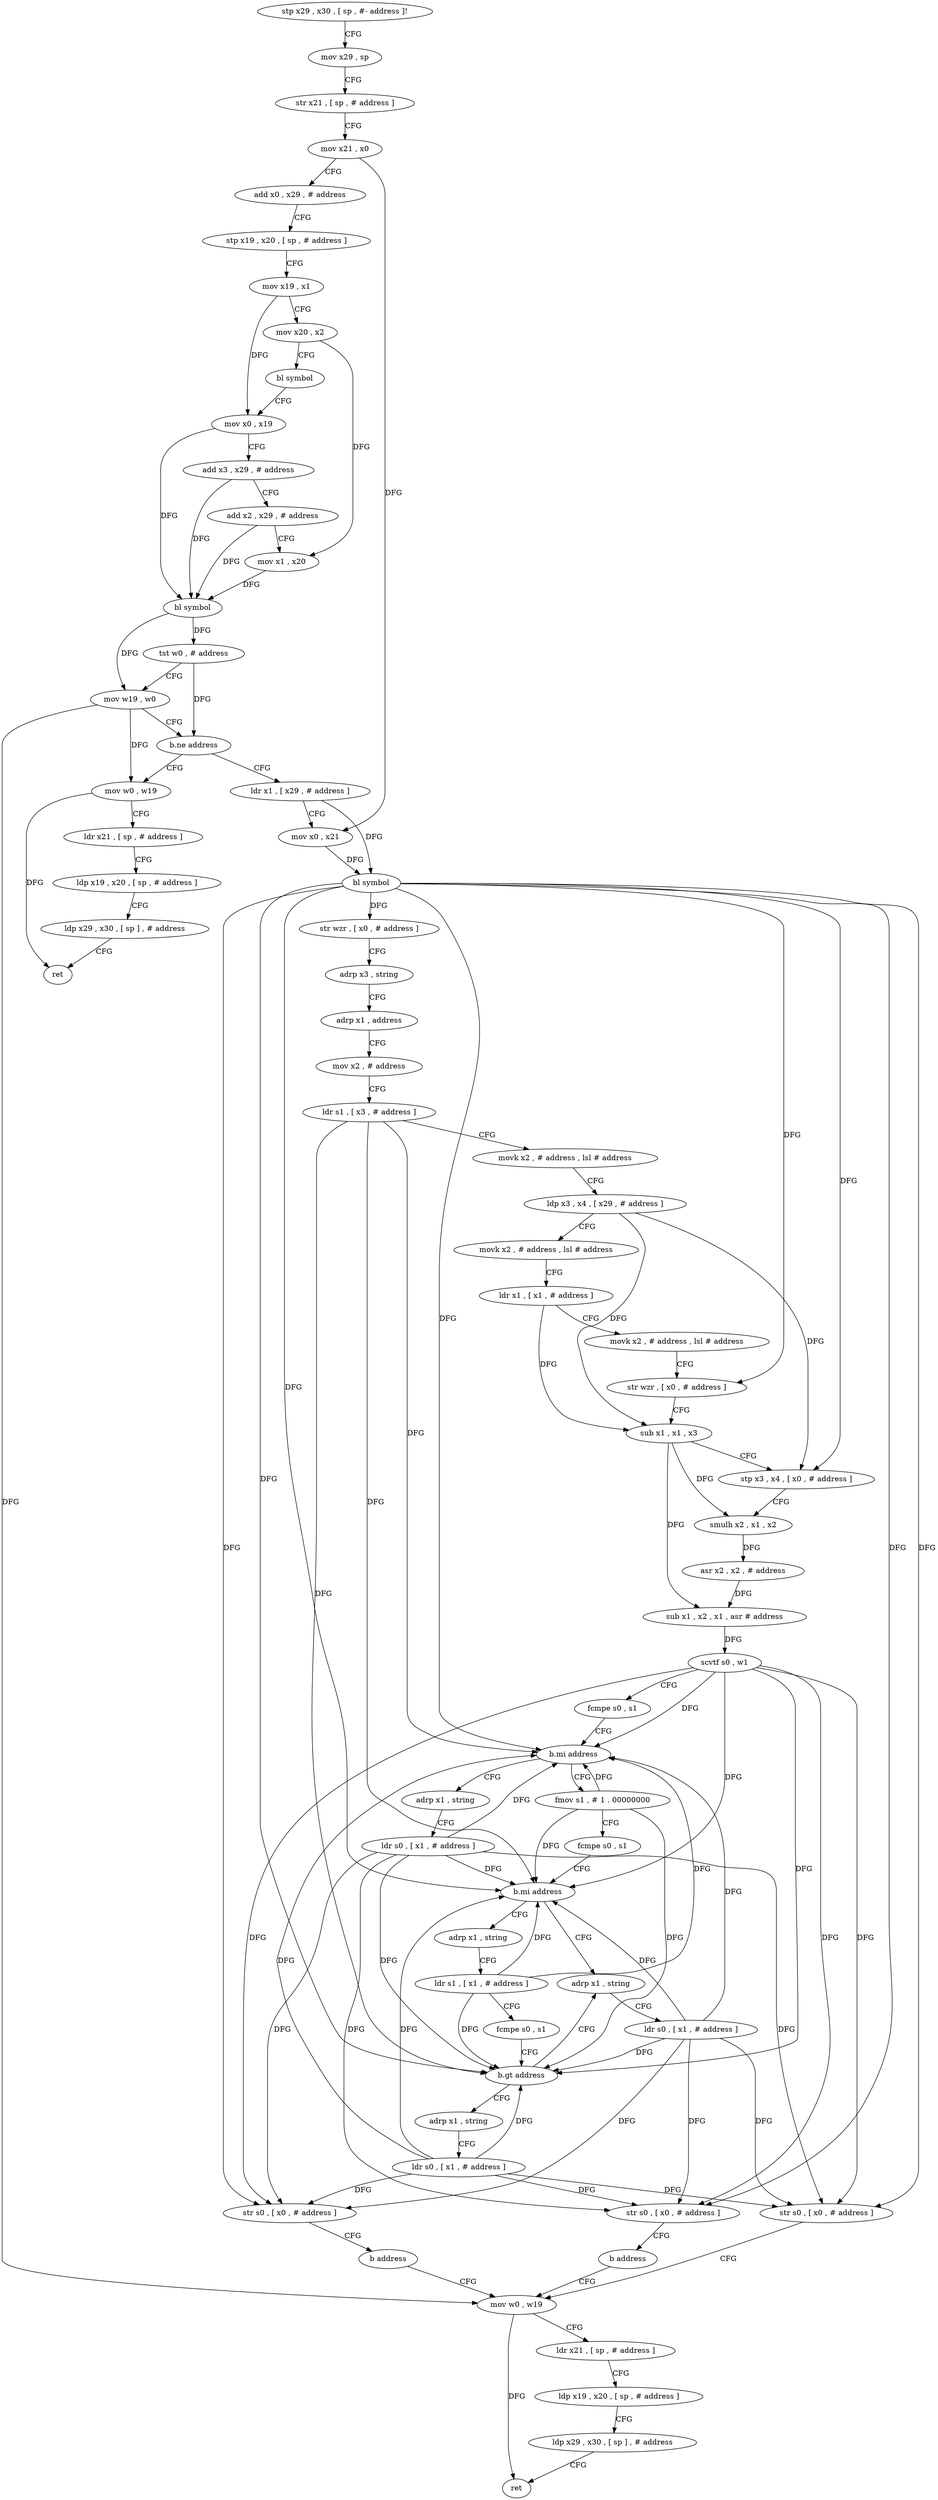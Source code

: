 digraph "func" {
"4257608" [label = "stp x29 , x30 , [ sp , #- address ]!" ]
"4257612" [label = "mov x29 , sp" ]
"4257616" [label = "str x21 , [ sp , # address ]" ]
"4257620" [label = "mov x21 , x0" ]
"4257624" [label = "add x0 , x29 , # address" ]
"4257628" [label = "stp x19 , x20 , [ sp , # address ]" ]
"4257632" [label = "mov x19 , x1" ]
"4257636" [label = "mov x20 , x2" ]
"4257640" [label = "bl symbol" ]
"4257644" [label = "mov x0 , x19" ]
"4257648" [label = "add x3 , x29 , # address" ]
"4257652" [label = "add x2 , x29 , # address" ]
"4257656" [label = "mov x1 , x20" ]
"4257660" [label = "bl symbol" ]
"4257664" [label = "tst w0 , # address" ]
"4257668" [label = "mov w19 , w0" ]
"4257672" [label = "b.ne address" ]
"4257696" [label = "ldr x1 , [ x29 , # address ]" ]
"4257676" [label = "mov w0 , w19" ]
"4257700" [label = "mov x0 , x21" ]
"4257704" [label = "bl symbol" ]
"4257708" [label = "str wzr , [ x0 , # address ]" ]
"4257712" [label = "adrp x3 , string" ]
"4257716" [label = "adrp x1 , address" ]
"4257720" [label = "mov x2 , # address" ]
"4257724" [label = "ldr s1 , [ x3 , # address ]" ]
"4257728" [label = "movk x2 , # address , lsl # address" ]
"4257732" [label = "ldp x3 , x4 , [ x29 , # address ]" ]
"4257736" [label = "movk x2 , # address , lsl # address" ]
"4257740" [label = "ldr x1 , [ x1 , # address ]" ]
"4257744" [label = "movk x2 , # address , lsl # address" ]
"4257748" [label = "str wzr , [ x0 , # address ]" ]
"4257752" [label = "sub x1 , x1 , x3" ]
"4257756" [label = "stp x3 , x4 , [ x0 , # address ]" ]
"4257760" [label = "smulh x2 , x1 , x2" ]
"4257764" [label = "asr x2 , x2 , # address" ]
"4257768" [label = "sub x1 , x2 , x1 , asr # address" ]
"4257772" [label = "scvtf s0 , w1" ]
"4257776" [label = "fcmpe s0 , s1" ]
"4257780" [label = "b.mi address" ]
"4257848" [label = "adrp x1 , string" ]
"4257784" [label = "fmov s1 , # 1 . 00000000" ]
"4257680" [label = "ldr x21 , [ sp , # address ]" ]
"4257684" [label = "ldp x19 , x20 , [ sp , # address ]" ]
"4257688" [label = "ldp x29 , x30 , [ sp ] , # address" ]
"4257692" [label = "ret" ]
"4257852" [label = "ldr s0 , [ x1 , # address ]" ]
"4257856" [label = "str s0 , [ x0 , # address ]" ]
"4257860" [label = "b address" ]
"4257824" [label = "mov w0 , w19" ]
"4257788" [label = "fcmpe s0 , s1" ]
"4257792" [label = "b.mi address" ]
"4257864" [label = "adrp x1 , string" ]
"4257796" [label = "adrp x1 , string" ]
"4257828" [label = "ldr x21 , [ sp , # address ]" ]
"4257832" [label = "ldp x19 , x20 , [ sp , # address ]" ]
"4257836" [label = "ldp x29 , x30 , [ sp ] , # address" ]
"4257840" [label = "ret" ]
"4257868" [label = "ldr s0 , [ x1 , # address ]" ]
"4257872" [label = "str s0 , [ x0 , # address ]" ]
"4257876" [label = "b address" ]
"4257800" [label = "ldr s1 , [ x1 , # address ]" ]
"4257804" [label = "fcmpe s0 , s1" ]
"4257808" [label = "b.gt address" ]
"4257812" [label = "adrp x1 , string" ]
"4257816" [label = "ldr s0 , [ x1 , # address ]" ]
"4257820" [label = "str s0 , [ x0 , # address ]" ]
"4257608" -> "4257612" [ label = "CFG" ]
"4257612" -> "4257616" [ label = "CFG" ]
"4257616" -> "4257620" [ label = "CFG" ]
"4257620" -> "4257624" [ label = "CFG" ]
"4257620" -> "4257700" [ label = "DFG" ]
"4257624" -> "4257628" [ label = "CFG" ]
"4257628" -> "4257632" [ label = "CFG" ]
"4257632" -> "4257636" [ label = "CFG" ]
"4257632" -> "4257644" [ label = "DFG" ]
"4257636" -> "4257640" [ label = "CFG" ]
"4257636" -> "4257656" [ label = "DFG" ]
"4257640" -> "4257644" [ label = "CFG" ]
"4257644" -> "4257648" [ label = "CFG" ]
"4257644" -> "4257660" [ label = "DFG" ]
"4257648" -> "4257652" [ label = "CFG" ]
"4257648" -> "4257660" [ label = "DFG" ]
"4257652" -> "4257656" [ label = "CFG" ]
"4257652" -> "4257660" [ label = "DFG" ]
"4257656" -> "4257660" [ label = "DFG" ]
"4257660" -> "4257664" [ label = "DFG" ]
"4257660" -> "4257668" [ label = "DFG" ]
"4257664" -> "4257668" [ label = "CFG" ]
"4257664" -> "4257672" [ label = "DFG" ]
"4257668" -> "4257672" [ label = "CFG" ]
"4257668" -> "4257676" [ label = "DFG" ]
"4257668" -> "4257824" [ label = "DFG" ]
"4257672" -> "4257696" [ label = "CFG" ]
"4257672" -> "4257676" [ label = "CFG" ]
"4257696" -> "4257700" [ label = "CFG" ]
"4257696" -> "4257704" [ label = "DFG" ]
"4257676" -> "4257680" [ label = "CFG" ]
"4257676" -> "4257692" [ label = "DFG" ]
"4257700" -> "4257704" [ label = "DFG" ]
"4257704" -> "4257708" [ label = "DFG" ]
"4257704" -> "4257748" [ label = "DFG" ]
"4257704" -> "4257756" [ label = "DFG" ]
"4257704" -> "4257856" [ label = "DFG" ]
"4257704" -> "4257872" [ label = "DFG" ]
"4257704" -> "4257820" [ label = "DFG" ]
"4257704" -> "4257780" [ label = "DFG" ]
"4257704" -> "4257792" [ label = "DFG" ]
"4257704" -> "4257808" [ label = "DFG" ]
"4257708" -> "4257712" [ label = "CFG" ]
"4257712" -> "4257716" [ label = "CFG" ]
"4257716" -> "4257720" [ label = "CFG" ]
"4257720" -> "4257724" [ label = "CFG" ]
"4257724" -> "4257728" [ label = "CFG" ]
"4257724" -> "4257780" [ label = "DFG" ]
"4257724" -> "4257792" [ label = "DFG" ]
"4257724" -> "4257808" [ label = "DFG" ]
"4257728" -> "4257732" [ label = "CFG" ]
"4257732" -> "4257736" [ label = "CFG" ]
"4257732" -> "4257752" [ label = "DFG" ]
"4257732" -> "4257756" [ label = "DFG" ]
"4257736" -> "4257740" [ label = "CFG" ]
"4257740" -> "4257744" [ label = "CFG" ]
"4257740" -> "4257752" [ label = "DFG" ]
"4257744" -> "4257748" [ label = "CFG" ]
"4257748" -> "4257752" [ label = "CFG" ]
"4257752" -> "4257756" [ label = "CFG" ]
"4257752" -> "4257760" [ label = "DFG" ]
"4257752" -> "4257768" [ label = "DFG" ]
"4257756" -> "4257760" [ label = "CFG" ]
"4257760" -> "4257764" [ label = "DFG" ]
"4257764" -> "4257768" [ label = "DFG" ]
"4257768" -> "4257772" [ label = "DFG" ]
"4257772" -> "4257776" [ label = "CFG" ]
"4257772" -> "4257780" [ label = "DFG" ]
"4257772" -> "4257856" [ label = "DFG" ]
"4257772" -> "4257792" [ label = "DFG" ]
"4257772" -> "4257872" [ label = "DFG" ]
"4257772" -> "4257808" [ label = "DFG" ]
"4257772" -> "4257820" [ label = "DFG" ]
"4257776" -> "4257780" [ label = "CFG" ]
"4257780" -> "4257848" [ label = "CFG" ]
"4257780" -> "4257784" [ label = "CFG" ]
"4257848" -> "4257852" [ label = "CFG" ]
"4257784" -> "4257788" [ label = "CFG" ]
"4257784" -> "4257780" [ label = "DFG" ]
"4257784" -> "4257792" [ label = "DFG" ]
"4257784" -> "4257808" [ label = "DFG" ]
"4257680" -> "4257684" [ label = "CFG" ]
"4257684" -> "4257688" [ label = "CFG" ]
"4257688" -> "4257692" [ label = "CFG" ]
"4257852" -> "4257856" [ label = "DFG" ]
"4257852" -> "4257780" [ label = "DFG" ]
"4257852" -> "4257792" [ label = "DFG" ]
"4257852" -> "4257872" [ label = "DFG" ]
"4257852" -> "4257808" [ label = "DFG" ]
"4257852" -> "4257820" [ label = "DFG" ]
"4257856" -> "4257860" [ label = "CFG" ]
"4257860" -> "4257824" [ label = "CFG" ]
"4257824" -> "4257828" [ label = "CFG" ]
"4257824" -> "4257840" [ label = "DFG" ]
"4257788" -> "4257792" [ label = "CFG" ]
"4257792" -> "4257864" [ label = "CFG" ]
"4257792" -> "4257796" [ label = "CFG" ]
"4257864" -> "4257868" [ label = "CFG" ]
"4257796" -> "4257800" [ label = "CFG" ]
"4257828" -> "4257832" [ label = "CFG" ]
"4257832" -> "4257836" [ label = "CFG" ]
"4257836" -> "4257840" [ label = "CFG" ]
"4257868" -> "4257872" [ label = "DFG" ]
"4257868" -> "4257856" [ label = "DFG" ]
"4257868" -> "4257780" [ label = "DFG" ]
"4257868" -> "4257792" [ label = "DFG" ]
"4257868" -> "4257808" [ label = "DFG" ]
"4257868" -> "4257820" [ label = "DFG" ]
"4257872" -> "4257876" [ label = "CFG" ]
"4257876" -> "4257824" [ label = "CFG" ]
"4257800" -> "4257804" [ label = "CFG" ]
"4257800" -> "4257780" [ label = "DFG" ]
"4257800" -> "4257792" [ label = "DFG" ]
"4257800" -> "4257808" [ label = "DFG" ]
"4257804" -> "4257808" [ label = "CFG" ]
"4257808" -> "4257864" [ label = "CFG" ]
"4257808" -> "4257812" [ label = "CFG" ]
"4257812" -> "4257816" [ label = "CFG" ]
"4257816" -> "4257820" [ label = "DFG" ]
"4257816" -> "4257856" [ label = "DFG" ]
"4257816" -> "4257872" [ label = "DFG" ]
"4257816" -> "4257780" [ label = "DFG" ]
"4257816" -> "4257792" [ label = "DFG" ]
"4257816" -> "4257808" [ label = "DFG" ]
"4257820" -> "4257824" [ label = "CFG" ]
}
